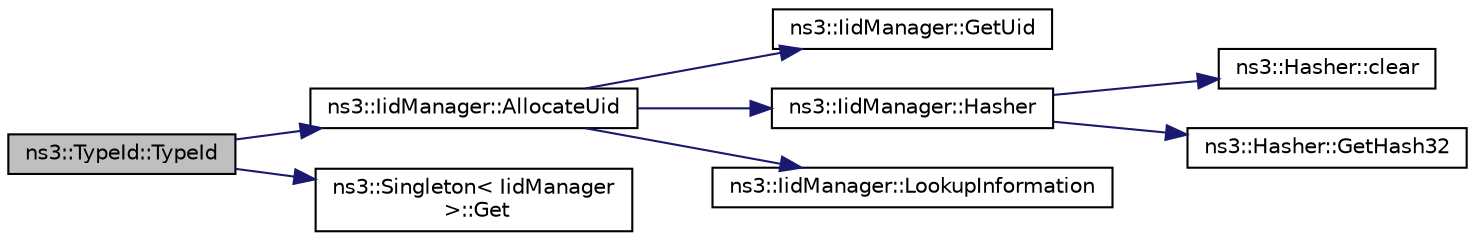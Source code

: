 digraph "ns3::TypeId::TypeId"
{
 // LATEX_PDF_SIZE
  edge [fontname="Helvetica",fontsize="10",labelfontname="Helvetica",labelfontsize="10"];
  node [fontname="Helvetica",fontsize="10",shape=record];
  rankdir="LR";
  Node1 [label="ns3::TypeId::TypeId",height=0.2,width=0.4,color="black", fillcolor="grey75", style="filled", fontcolor="black",tooltip="Constructor."];
  Node1 -> Node2 [color="midnightblue",fontsize="10",style="solid",fontname="Helvetica"];
  Node2 [label="ns3::IidManager::AllocateUid",height=0.2,width=0.4,color="black", fillcolor="white", style="filled",URL="$classns3_1_1_iid_manager.html#adc03a8e984e092e5981e697818509233",tooltip="Create a new unique type id."];
  Node2 -> Node3 [color="midnightblue",fontsize="10",style="solid",fontname="Helvetica"];
  Node3 [label="ns3::IidManager::GetUid",height=0.2,width=0.4,color="black", fillcolor="white", style="filled",URL="$classns3_1_1_iid_manager.html#a57d8582dc3a317229cb74902625c98a0",tooltip="Get a type id by name."];
  Node2 -> Node4 [color="midnightblue",fontsize="10",style="solid",fontname="Helvetica"];
  Node4 [label="ns3::IidManager::Hasher",height=0.2,width=0.4,color="black", fillcolor="white", style="filled",URL="$classns3_1_1_iid_manager.html#ac125cec331e0a7f55910e96aecec2091",tooltip="Hashing function."];
  Node4 -> Node5 [color="midnightblue",fontsize="10",style="solid",fontname="Helvetica"];
  Node5 [label="ns3::Hasher::clear",height=0.2,width=0.4,color="black", fillcolor="white", style="filled",URL="$classns3_1_1_hasher.html#a629108aa89019d84af8b2d85c7185f54",tooltip="Restore initial state."];
  Node4 -> Node6 [color="midnightblue",fontsize="10",style="solid",fontname="Helvetica"];
  Node6 [label="ns3::Hasher::GetHash32",height=0.2,width=0.4,color="black", fillcolor="white", style="filled",URL="$classns3_1_1_hasher.html#a3d194d6c66ea950b9a89d3465f913012",tooltip="Compute 32-bit hash of a byte buffer."];
  Node2 -> Node7 [color="midnightblue",fontsize="10",style="solid",fontname="Helvetica"];
  Node7 [label="ns3::IidManager::LookupInformation",height=0.2,width=0.4,color="black", fillcolor="white", style="filled",URL="$classns3_1_1_iid_manager.html#a84af06b798b21fa700469a3ac5f65f3f",tooltip="Retrieve the information record for a type."];
  Node1 -> Node8 [color="midnightblue",fontsize="10",style="solid",fontname="Helvetica"];
  Node8 [label="ns3::Singleton\< IidManager\l \>::Get",height=0.2,width=0.4,color="black", fillcolor="white", style="filled",URL="$classns3_1_1_singleton.html#a80a2cd3c25a27ea72add7a9f7a141ffa",tooltip="Get a pointer to the singleton instance."];
}
